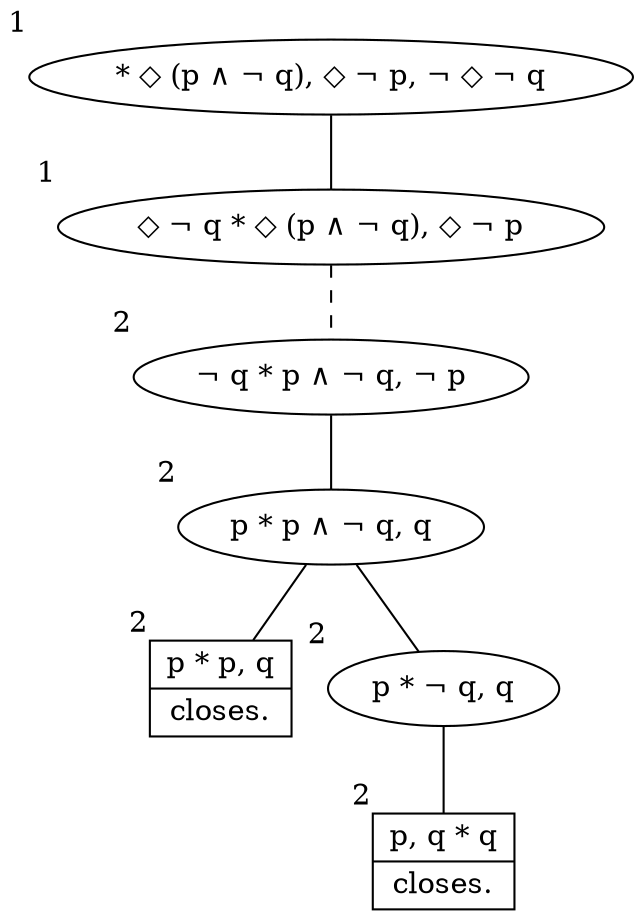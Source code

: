 graph g {
a [label="* ◇ (p ∧ ¬ q), ◇ ¬ p, ¬ ◇ ¬ q", xlabel="1"]
b [label="◇ ¬ q * ◇ (p ∧ ¬ q), ◇ ¬ p", xlabel="1"]; a -- b
c [label="¬ q * p ∧ ¬ q, ¬ p", xlabel="2"]; b -- c [style="dashed"]
d [label="p * p ∧ ¬ q, q", xlabel="2"]; c -- d

el [shape="record", label="{ p * p, q | closes. }", xlabel="2"]; d -- el

er [label="p * ¬ q, q", xlabel="2"]; d -- er
f [shape="record", label="{ p, q * q | closes. }", xlabel="2"]; er -- f
}


